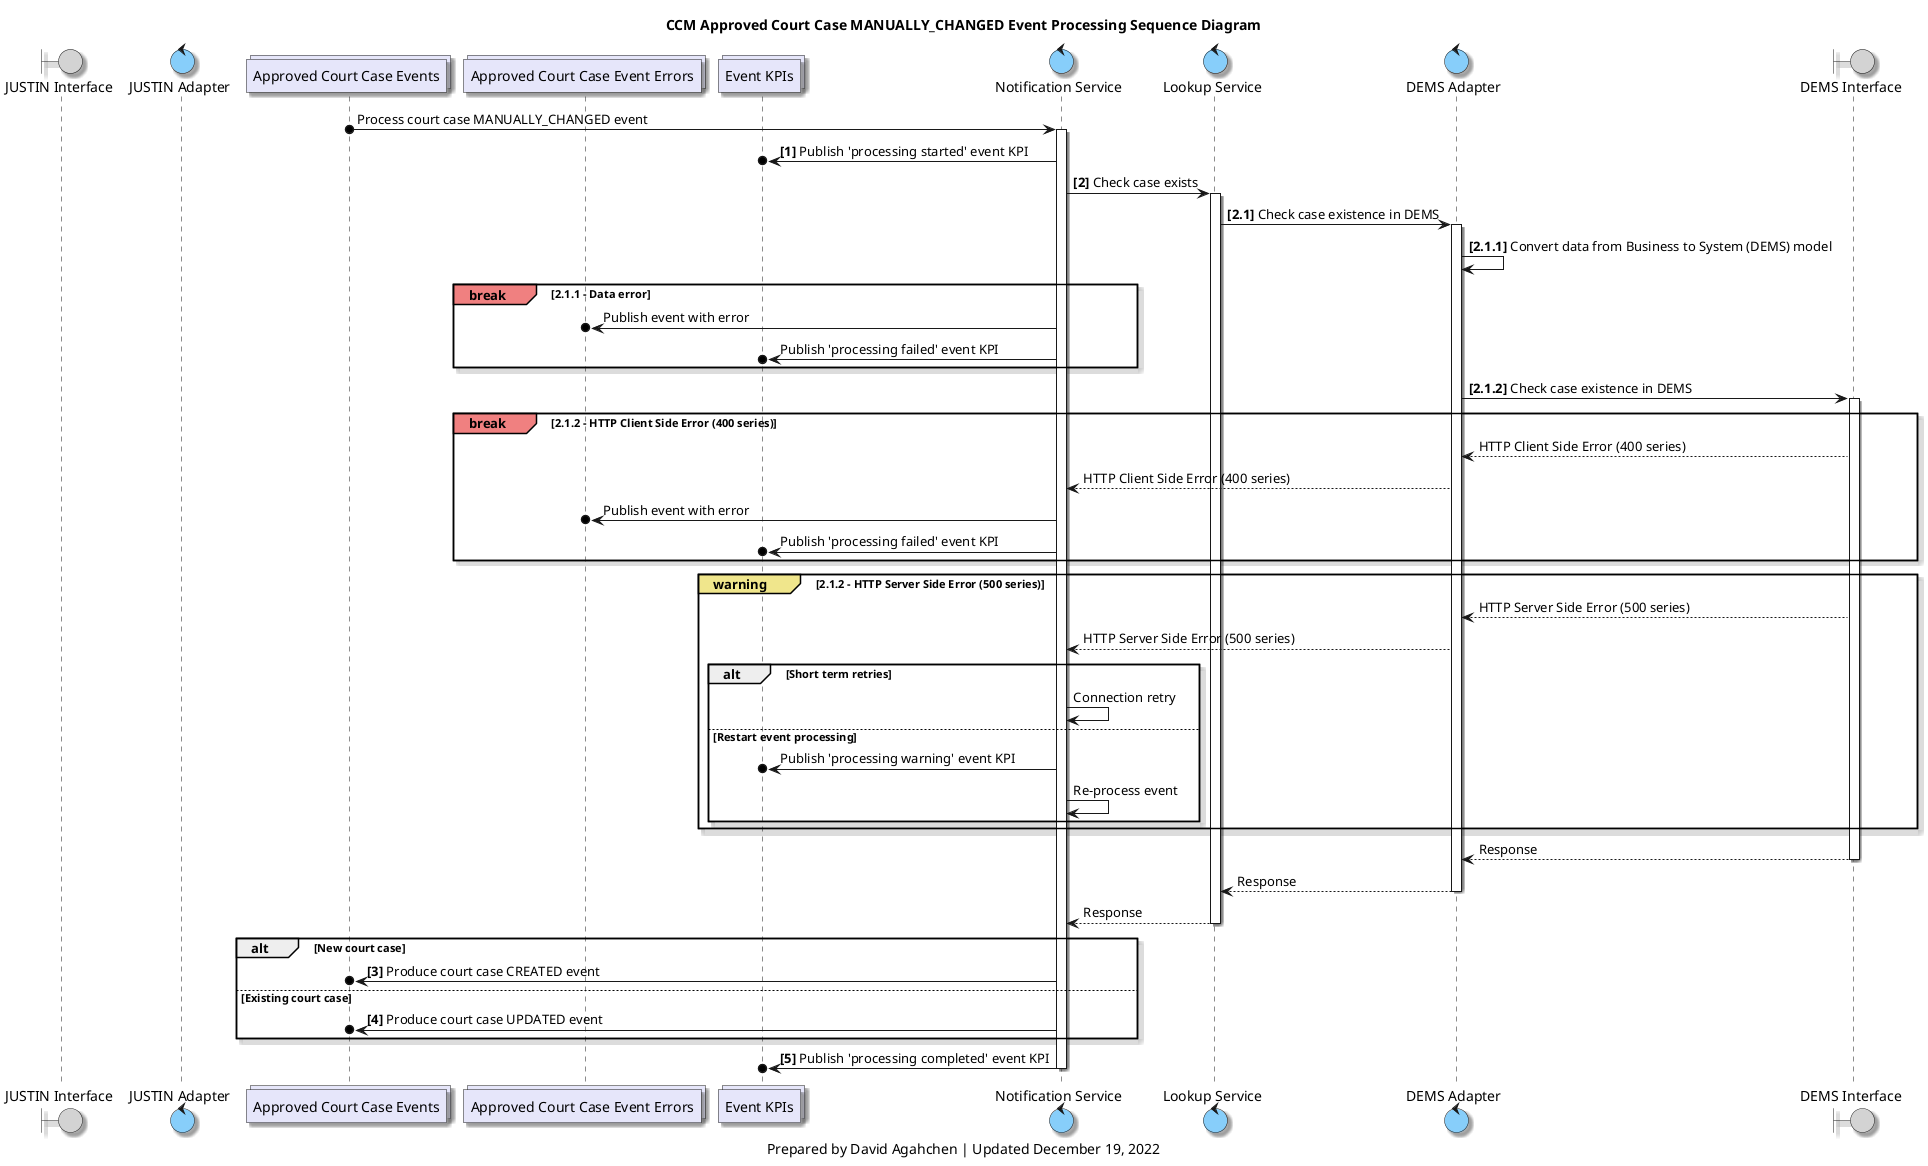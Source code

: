 @startuml
'hide footbox

skinparam Shadowing true
skinparam CollectionsBackgroundColor Lavender
skinparam ControlBackgroundColor LightSkyBlue
skinparam BoundaryBackgroundColor LightGrey


/' 
Available colours
https://plantuml-documentation.readthedocs.io/en/latest/formatting/color-names.html
'/

boundary j_interface as "JUSTIN Interface"
control j_adapter as "JUSTIN Adapter"
collections approved_court_cases_topic as "Approved Court Case Events"
collections errors_topic as "Approved Court Case Event Errors"
collections kpis_topic as "Event KPIs"
control notification_service as "Notification Service"
control lookup_service as "Lookup Service"
control d_adapter as "DEMS Adapter"
boundary d_interface as "DEMS Interface"

title
CCM Approved Court Case MANUALLY_CHANGED Event Processing Sequence Diagram
end title

approved_court_cases_topic o-> notification_service: Process court case MANUALLY_CHANGED event
activate notification_service

notification_service ->o kpis_topic: **[1]** Publish 'processing started' event KPI

notification_service -> lookup_service: **[2]** Check case exists
activate lookup_service

lookup_service -> d_adapter: **[2.1]** Check case existence in DEMS
activate d_adapter
d_adapter -> d_adapter: **[2.1.1]** Convert data from Business to System (DEMS) model


break#LightCoral 2.1.1 - Data error
    notification_service ->o errors_topic: Publish event with error
    notification_service ->o kpis_topic: Publish 'processing failed' event KPI
end break

d_adapter -> d_interface: **[2.1.2]** Check case existence in DEMS
activate d_interface

break#LightCoral 2.1.2 - HTTP Client Side Error (400 series)
    d_interface --> d_adapter: HTTP Client Side Error (400 series)
    d_adapter --> notification_service: HTTP Client Side Error (400 series)
    notification_service ->o errors_topic: Publish event with error
    notification_service ->o kpis_topic: Publish 'processing failed' event KPI
end break

group#Khaki warning [2.1.2 - HTTP Server Side Error (500 series)]
    d_interface --> d_adapter: HTTP Server Side Error (500 series)
    d_adapter --> notification_service: HTTP Server Side Error (500 series)
    alt Short term retries
        notification_service -> notification_service: Connection retry
    else Restart event processing
        notification_service ->o kpis_topic: Publish 'processing warning' event KPI
        notification_service -> notification_service: Re-process event
    end
end group

d_interface --> d_adapter: Response
deactivate d_interface
d_adapter --> lookup_service: Response
deactivate d_adapter
lookup_service --> notification_service: Response
deactivate lookup_service
alt New court case
    notification_service ->o approved_court_cases_topic: **[3]** Produce court case CREATED event
else Existing court case
    notification_service ->o approved_court_cases_topic: **[4]** Produce court case UPDATED event
end

notification_service ->o kpis_topic: **[5]** Publish 'processing completed' event KPI

deactivate notification_service

caption
Prepared by David Agahchen | Updated December 19, 2022
end caption
@enduml